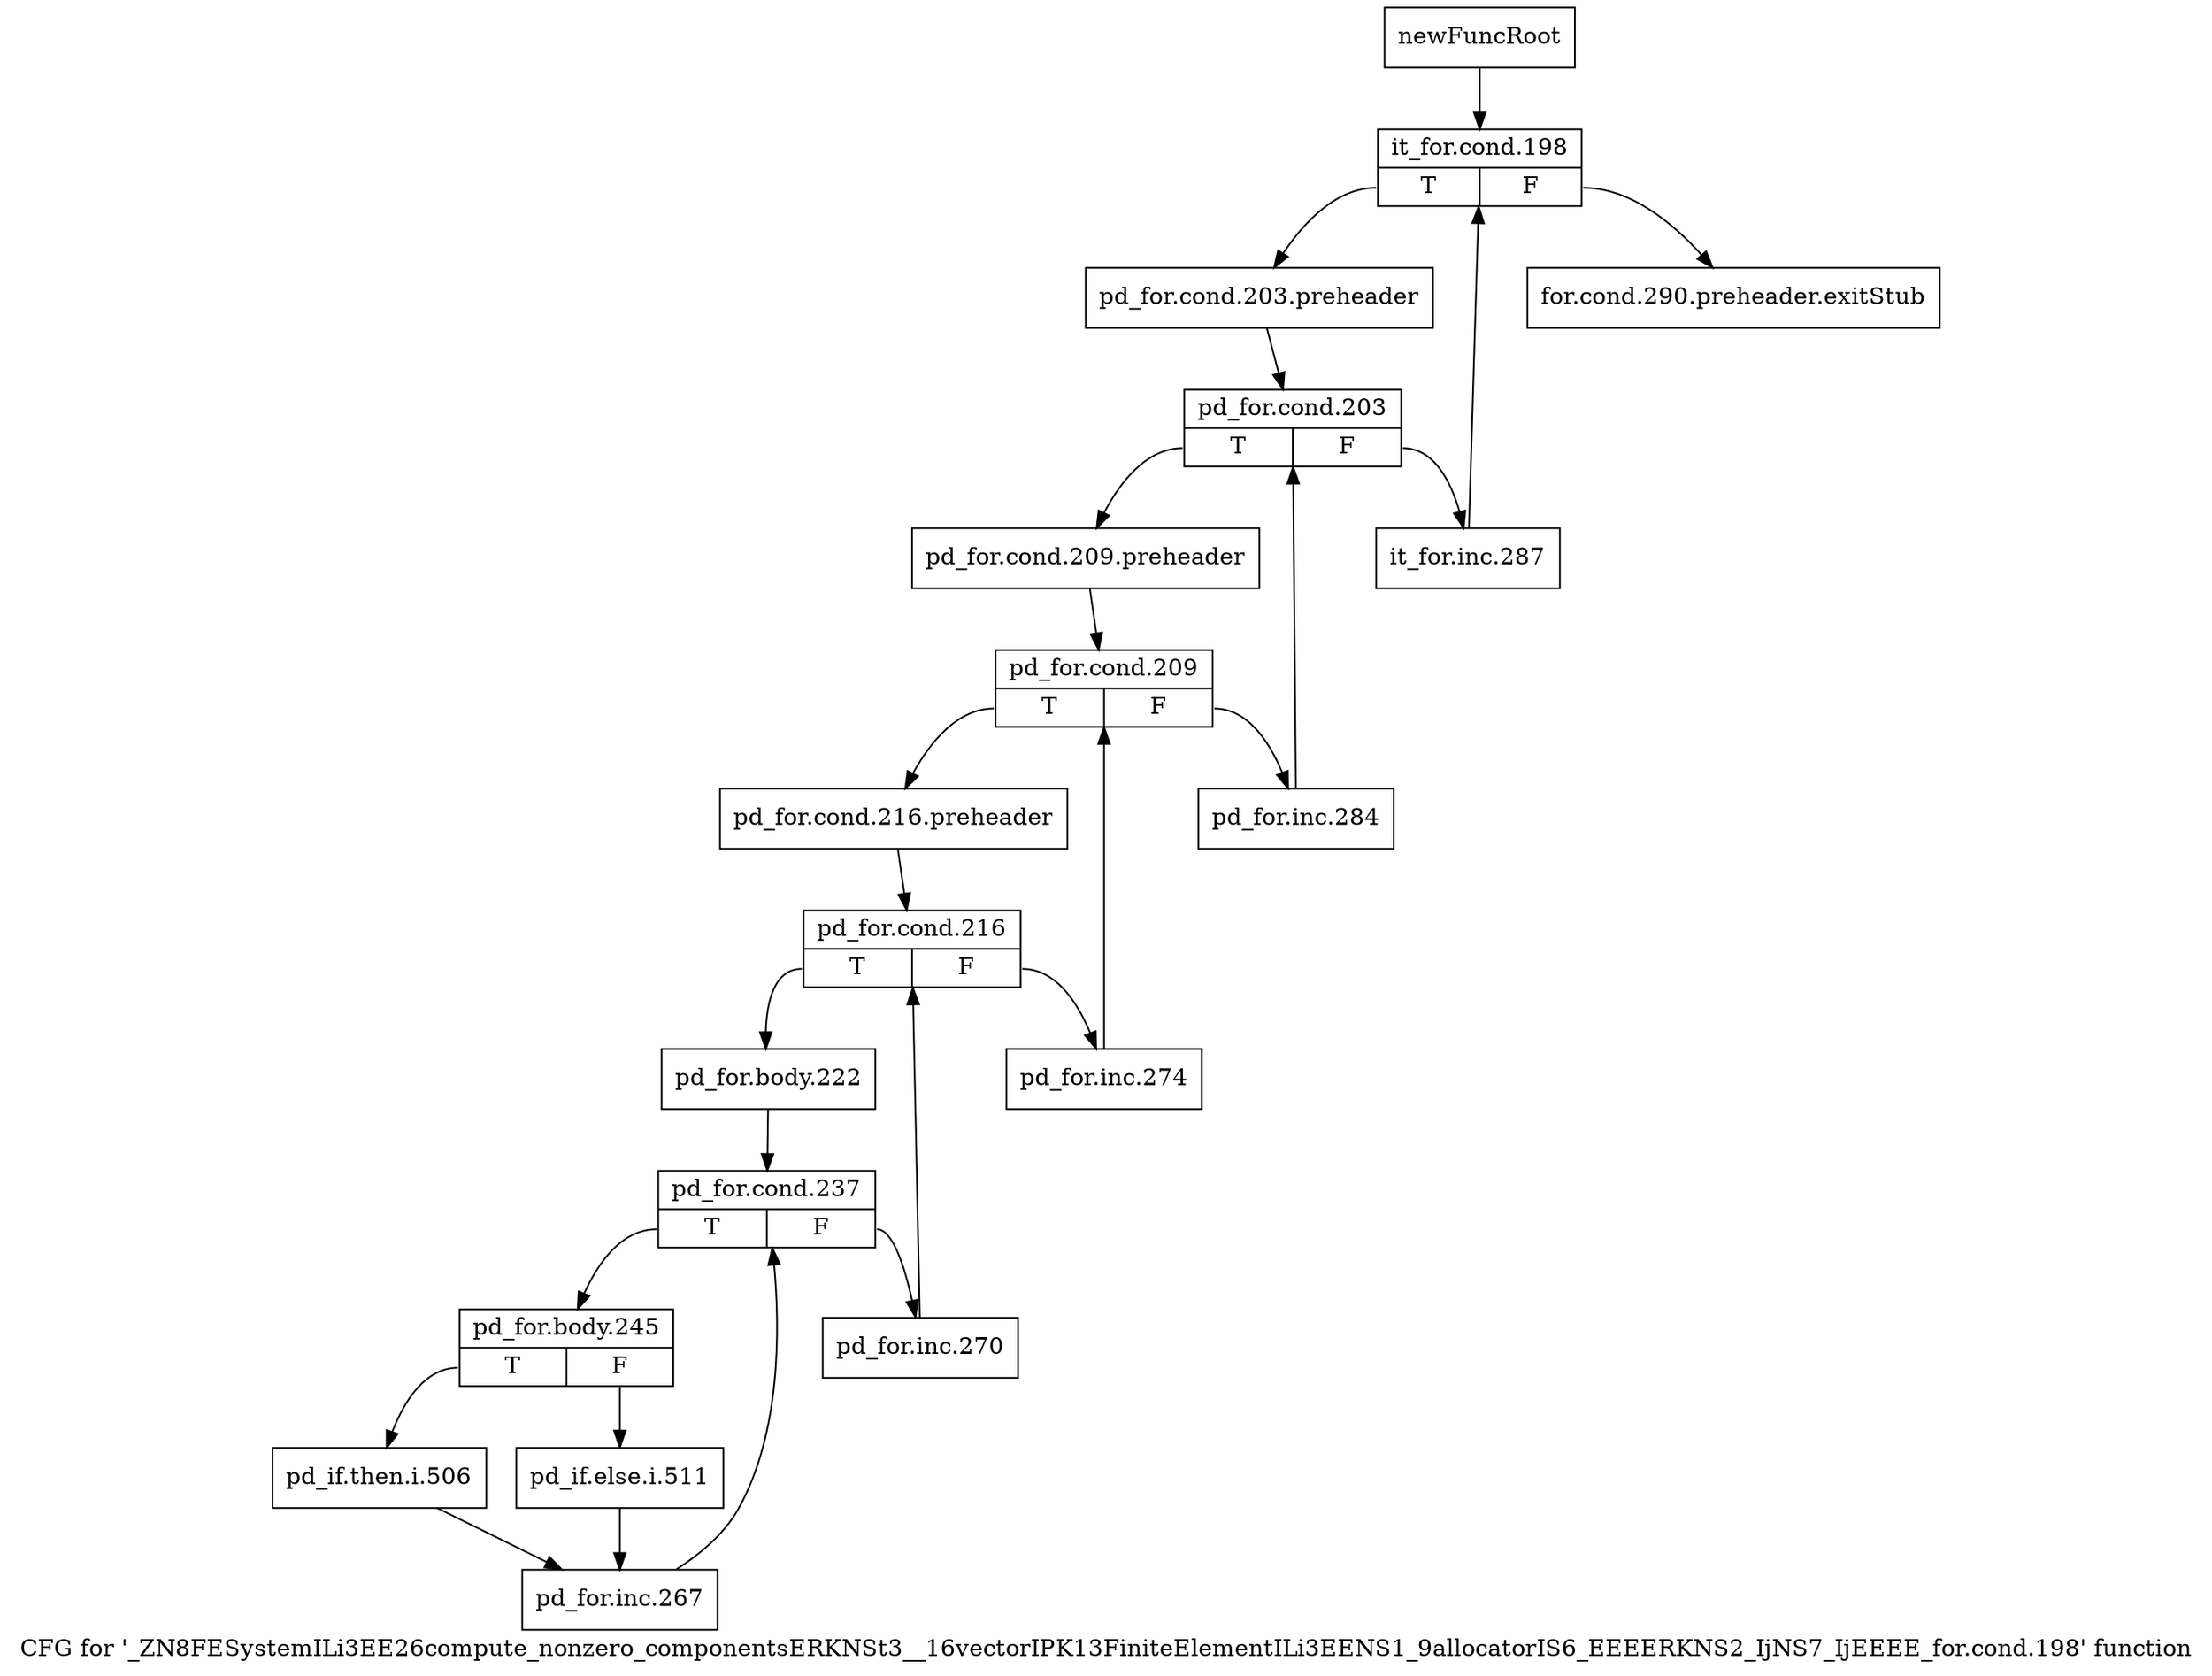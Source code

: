digraph "CFG for '_ZN8FESystemILi3EE26compute_nonzero_componentsERKNSt3__16vectorIPK13FiniteElementILi3EENS1_9allocatorIS6_EEEERKNS2_IjNS7_IjEEEE_for.cond.198' function" {
	label="CFG for '_ZN8FESystemILi3EE26compute_nonzero_componentsERKNSt3__16vectorIPK13FiniteElementILi3EENS1_9allocatorIS6_EEEERKNS2_IjNS7_IjEEEE_for.cond.198' function";

	Node0x91808a0 [shape=record,label="{newFuncRoot}"];
	Node0x91808a0 -> Node0x9180940;
	Node0x91808f0 [shape=record,label="{for.cond.290.preheader.exitStub}"];
	Node0x9180940 [shape=record,label="{it_for.cond.198|{<s0>T|<s1>F}}"];
	Node0x9180940:s0 -> Node0x9180990;
	Node0x9180940:s1 -> Node0x91808f0;
	Node0x9180990 [shape=record,label="{pd_for.cond.203.preheader}"];
	Node0x9180990 -> Node0x91809e0;
	Node0x91809e0 [shape=record,label="{pd_for.cond.203|{<s0>T|<s1>F}}"];
	Node0x91809e0:s0 -> Node0x9180a80;
	Node0x91809e0:s1 -> Node0x9180a30;
	Node0x9180a30 [shape=record,label="{it_for.inc.287}"];
	Node0x9180a30 -> Node0x9180940;
	Node0x9180a80 [shape=record,label="{pd_for.cond.209.preheader}"];
	Node0x9180a80 -> Node0x9180ad0;
	Node0x9180ad0 [shape=record,label="{pd_for.cond.209|{<s0>T|<s1>F}}"];
	Node0x9180ad0:s0 -> Node0x9180b70;
	Node0x9180ad0:s1 -> Node0x9180b20;
	Node0x9180b20 [shape=record,label="{pd_for.inc.284}"];
	Node0x9180b20 -> Node0x91809e0;
	Node0x9180b70 [shape=record,label="{pd_for.cond.216.preheader}"];
	Node0x9180b70 -> Node0x9180bc0;
	Node0x9180bc0 [shape=record,label="{pd_for.cond.216|{<s0>T|<s1>F}}"];
	Node0x9180bc0:s0 -> Node0x9180c60;
	Node0x9180bc0:s1 -> Node0x9180c10;
	Node0x9180c10 [shape=record,label="{pd_for.inc.274}"];
	Node0x9180c10 -> Node0x9180ad0;
	Node0x9180c60 [shape=record,label="{pd_for.body.222}"];
	Node0x9180c60 -> Node0x9180cb0;
	Node0x9180cb0 [shape=record,label="{pd_for.cond.237|{<s0>T|<s1>F}}"];
	Node0x9180cb0:s0 -> Node0x9180d50;
	Node0x9180cb0:s1 -> Node0x9180d00;
	Node0x9180d00 [shape=record,label="{pd_for.inc.270}"];
	Node0x9180d00 -> Node0x9180bc0;
	Node0x9180d50 [shape=record,label="{pd_for.body.245|{<s0>T|<s1>F}}"];
	Node0x9180d50:s0 -> Node0x9180df0;
	Node0x9180d50:s1 -> Node0x9180da0;
	Node0x9180da0 [shape=record,label="{pd_if.else.i.511}"];
	Node0x9180da0 -> Node0x9180e40;
	Node0x9180df0 [shape=record,label="{pd_if.then.i.506}"];
	Node0x9180df0 -> Node0x9180e40;
	Node0x9180e40 [shape=record,label="{pd_for.inc.267}"];
	Node0x9180e40 -> Node0x9180cb0;
}

